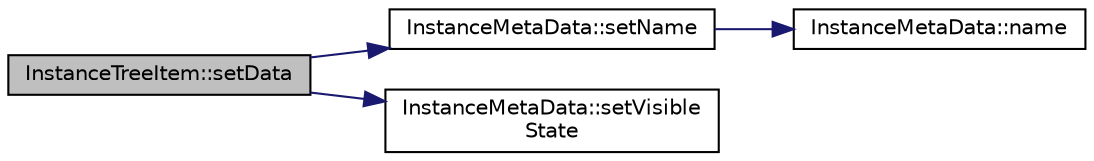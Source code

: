 digraph "InstanceTreeItem::setData"
{
  edge [fontname="Helvetica",fontsize="10",labelfontname="Helvetica",labelfontsize="10"];
  node [fontname="Helvetica",fontsize="10",shape=record];
  rankdir="LR";
  Node34 [label="InstanceTreeItem::setData",height=0.2,width=0.4,color="black", fillcolor="grey75", style="filled", fontcolor="black"];
  Node34 -> Node35 [color="midnightblue",fontsize="10",style="solid",fontname="Helvetica"];
  Node35 [label="InstanceMetaData::setName",height=0.2,width=0.4,color="black", fillcolor="white", style="filled",URL="$class_instance_meta_data.html#a4449123ce2c089214e437f9e8858f8f3"];
  Node35 -> Node36 [color="midnightblue",fontsize="10",style="solid",fontname="Helvetica"];
  Node36 [label="InstanceMetaData::name",height=0.2,width=0.4,color="black", fillcolor="white", style="filled",URL="$class_instance_meta_data.html#aac6fe7f2491b54ed4c434f3deb4ff40c"];
  Node34 -> Node37 [color="midnightblue",fontsize="10",style="solid",fontname="Helvetica"];
  Node37 [label="InstanceMetaData::setVisible\lState",height=0.2,width=0.4,color="black", fillcolor="white", style="filled",URL="$class_instance_meta_data.html#aa0bd2179dc20afbd9246648aa13b8e48"];
}
